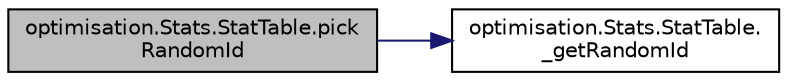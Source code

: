 digraph "optimisation.Stats.StatTable.pickRandomId"
{
 // INTERACTIVE_SVG=YES
  edge [fontname="Helvetica",fontsize="10",labelfontname="Helvetica",labelfontsize="10"];
  node [fontname="Helvetica",fontsize="10",shape=record];
  rankdir="LR";
  Node1 [label="optimisation.Stats.StatTable.pick\lRandomId",height=0.2,width=0.4,color="black", fillcolor="grey75", style="filled" fontcolor="black"];
  Node1 -> Node2 [color="midnightblue",fontsize="10",style="solid",fontname="Helvetica"];
  Node2 [label="optimisation.Stats.StatTable.\l_getRandomId",height=0.2,width=0.4,color="black", fillcolor="white", style="filled",URL="$classoptimisation_1_1_stats_1_1_stat_table.html#aa8e84208b09335fd45aa4f8ece4caf42",tooltip="Renvois aléatoirement l&#39;indice d&#39;un ouvrier disponible pour une ligne donnée. "];
}
